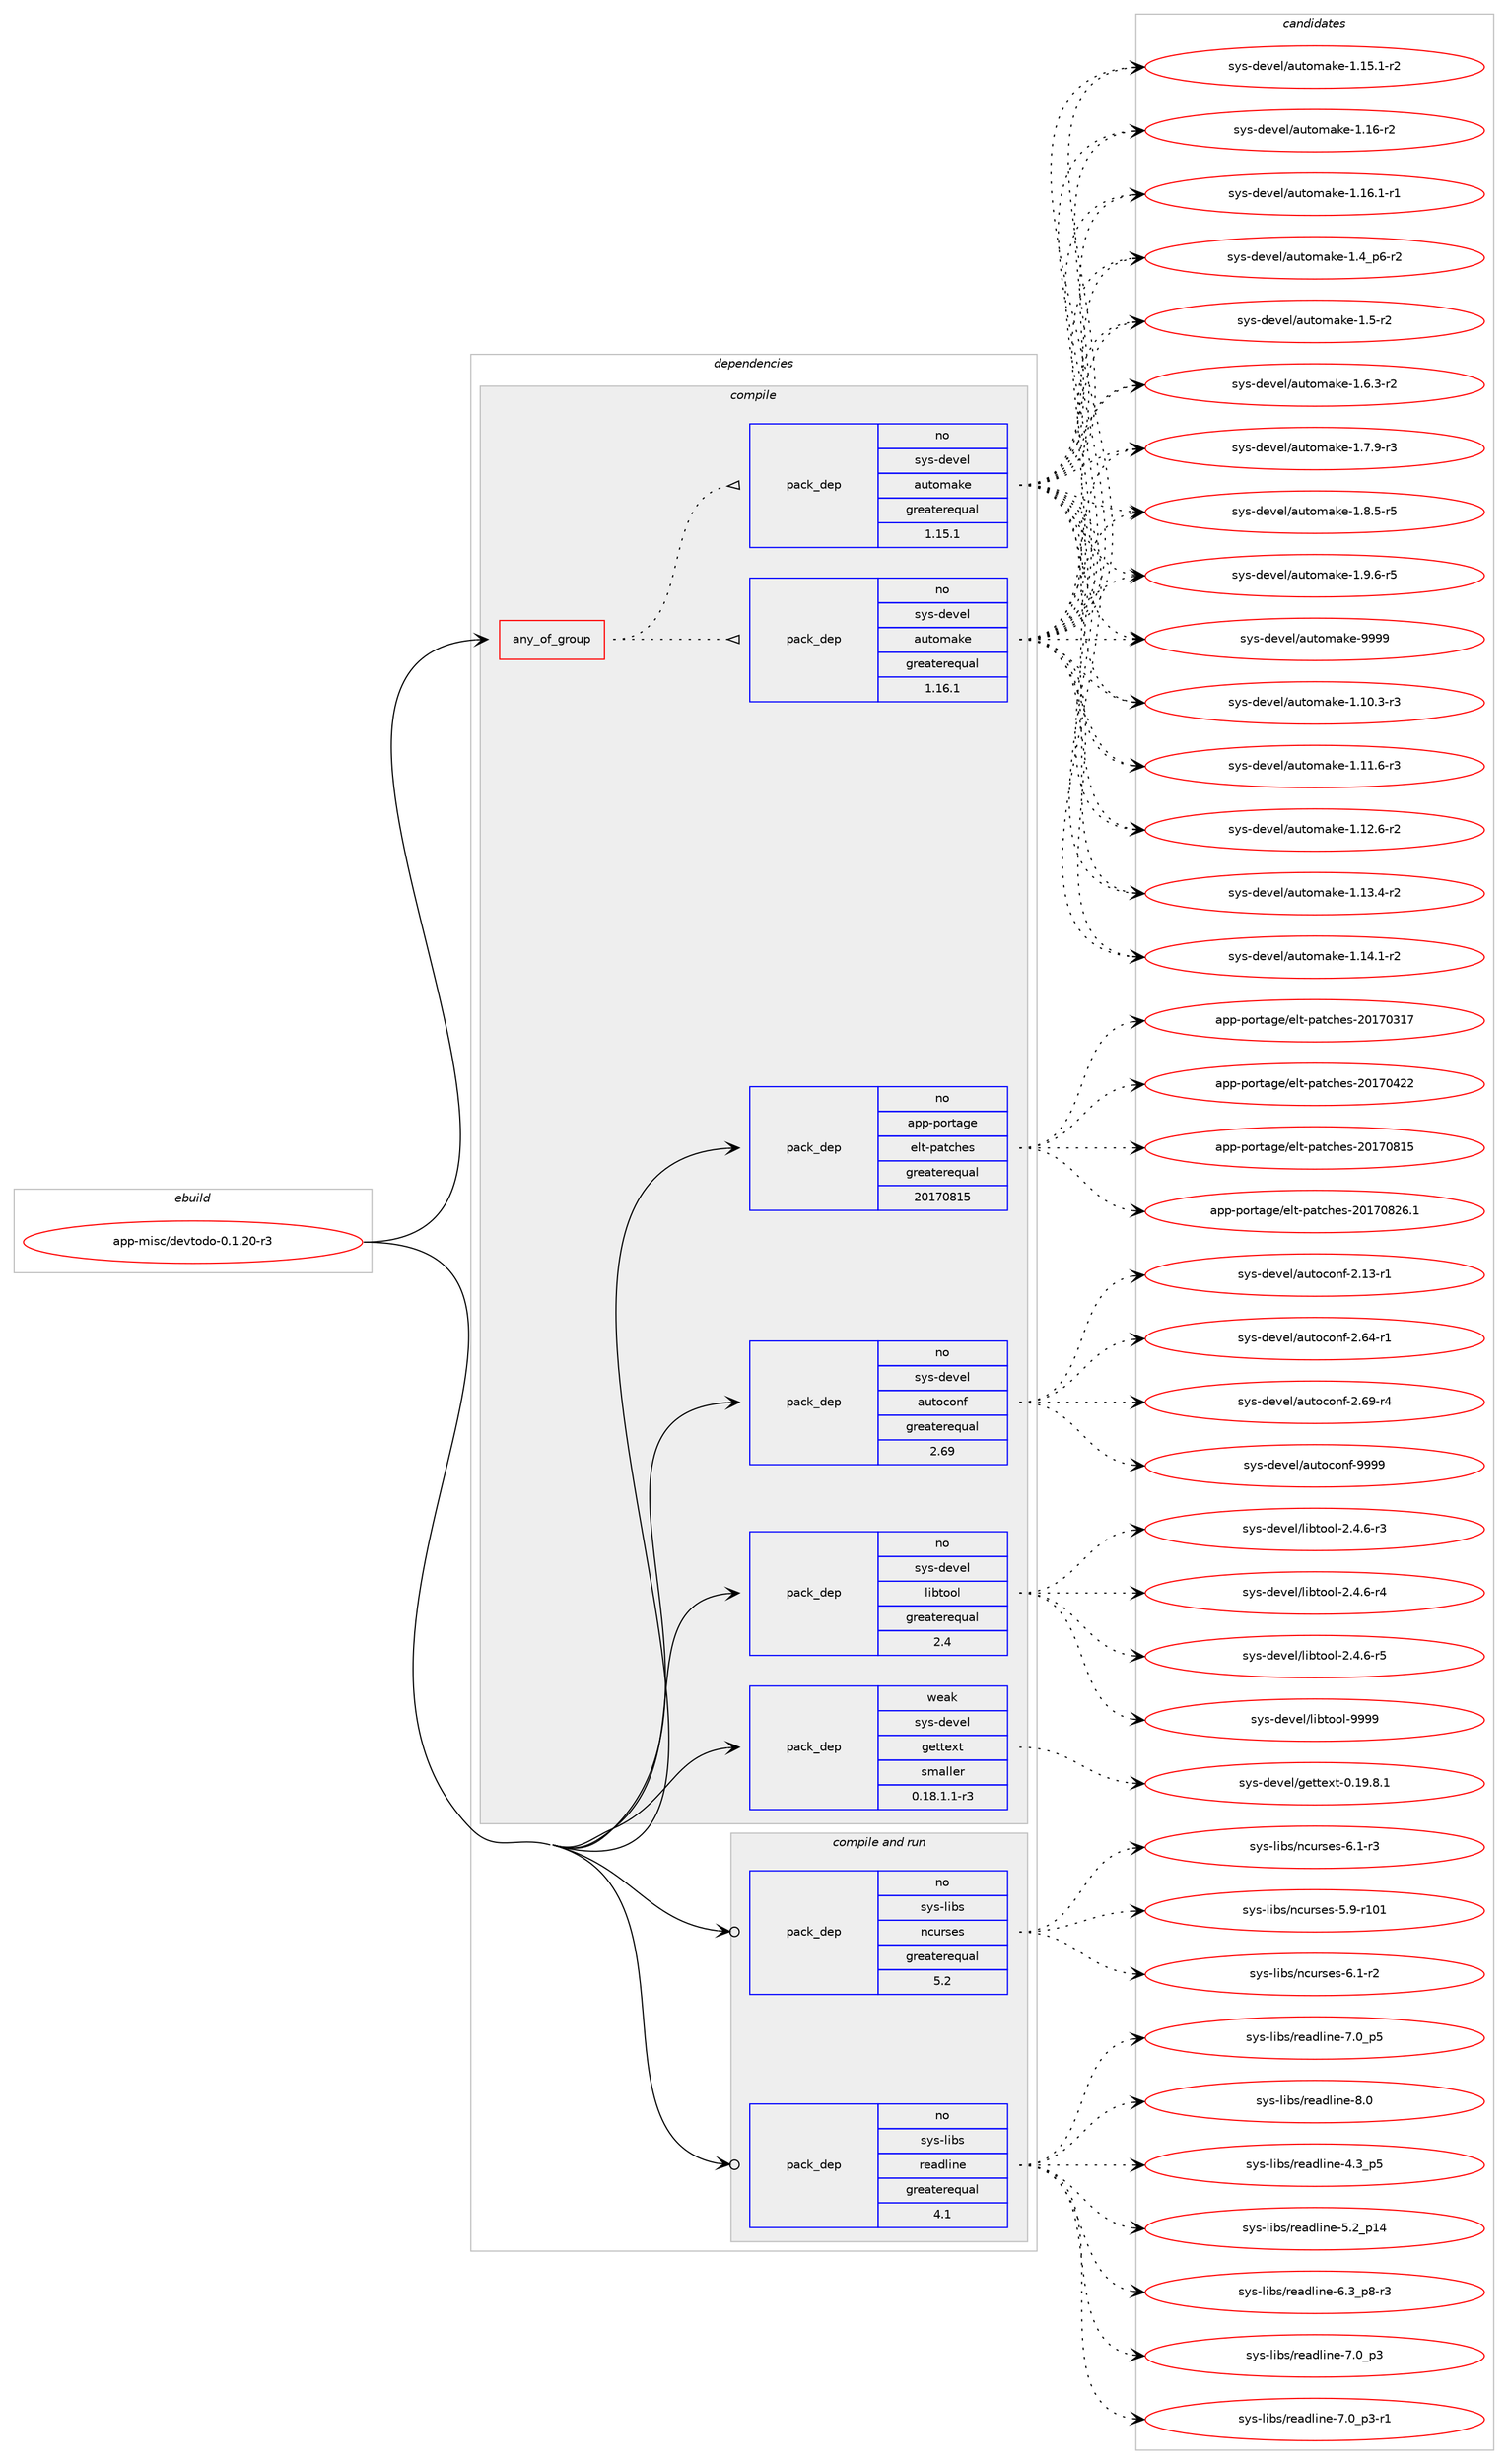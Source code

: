 digraph prolog {

# *************
# Graph options
# *************

newrank=true;
concentrate=true;
compound=true;
graph [rankdir=LR,fontname=Helvetica,fontsize=10,ranksep=1.5];#, ranksep=2.5, nodesep=0.2];
edge  [arrowhead=vee];
node  [fontname=Helvetica,fontsize=10];

# **********
# The ebuild
# **********

subgraph cluster_leftcol {
color=gray;
rank=same;
label=<<i>ebuild</i>>;
id [label="app-misc/devtodo-0.1.20-r3", color=red, width=4, href="../app-misc/devtodo-0.1.20-r3.svg"];
}

# ****************
# The dependencies
# ****************

subgraph cluster_midcol {
color=gray;
label=<<i>dependencies</i>>;
subgraph cluster_compile {
fillcolor="#eeeeee";
style=filled;
label=<<i>compile</i>>;
subgraph any19663 {
dependency1298449 [label=<<TABLE BORDER="0" CELLBORDER="1" CELLSPACING="0" CELLPADDING="4"><TR><TD CELLPADDING="10">any_of_group</TD></TR></TABLE>>, shape=none, color=red];subgraph pack925044 {
dependency1298450 [label=<<TABLE BORDER="0" CELLBORDER="1" CELLSPACING="0" CELLPADDING="4" WIDTH="220"><TR><TD ROWSPAN="6" CELLPADDING="30">pack_dep</TD></TR><TR><TD WIDTH="110">no</TD></TR><TR><TD>sys-devel</TD></TR><TR><TD>automake</TD></TR><TR><TD>greaterequal</TD></TR><TR><TD>1.16.1</TD></TR></TABLE>>, shape=none, color=blue];
}
dependency1298449:e -> dependency1298450:w [weight=20,style="dotted",arrowhead="oinv"];
subgraph pack925045 {
dependency1298451 [label=<<TABLE BORDER="0" CELLBORDER="1" CELLSPACING="0" CELLPADDING="4" WIDTH="220"><TR><TD ROWSPAN="6" CELLPADDING="30">pack_dep</TD></TR><TR><TD WIDTH="110">no</TD></TR><TR><TD>sys-devel</TD></TR><TR><TD>automake</TD></TR><TR><TD>greaterequal</TD></TR><TR><TD>1.15.1</TD></TR></TABLE>>, shape=none, color=blue];
}
dependency1298449:e -> dependency1298451:w [weight=20,style="dotted",arrowhead="oinv"];
}
id:e -> dependency1298449:w [weight=20,style="solid",arrowhead="vee"];
subgraph pack925046 {
dependency1298452 [label=<<TABLE BORDER="0" CELLBORDER="1" CELLSPACING="0" CELLPADDING="4" WIDTH="220"><TR><TD ROWSPAN="6" CELLPADDING="30">pack_dep</TD></TR><TR><TD WIDTH="110">no</TD></TR><TR><TD>app-portage</TD></TR><TR><TD>elt-patches</TD></TR><TR><TD>greaterequal</TD></TR><TR><TD>20170815</TD></TR></TABLE>>, shape=none, color=blue];
}
id:e -> dependency1298452:w [weight=20,style="solid",arrowhead="vee"];
subgraph pack925047 {
dependency1298453 [label=<<TABLE BORDER="0" CELLBORDER="1" CELLSPACING="0" CELLPADDING="4" WIDTH="220"><TR><TD ROWSPAN="6" CELLPADDING="30">pack_dep</TD></TR><TR><TD WIDTH="110">no</TD></TR><TR><TD>sys-devel</TD></TR><TR><TD>autoconf</TD></TR><TR><TD>greaterequal</TD></TR><TR><TD>2.69</TD></TR></TABLE>>, shape=none, color=blue];
}
id:e -> dependency1298453:w [weight=20,style="solid",arrowhead="vee"];
subgraph pack925048 {
dependency1298454 [label=<<TABLE BORDER="0" CELLBORDER="1" CELLSPACING="0" CELLPADDING="4" WIDTH="220"><TR><TD ROWSPAN="6" CELLPADDING="30">pack_dep</TD></TR><TR><TD WIDTH="110">no</TD></TR><TR><TD>sys-devel</TD></TR><TR><TD>libtool</TD></TR><TR><TD>greaterequal</TD></TR><TR><TD>2.4</TD></TR></TABLE>>, shape=none, color=blue];
}
id:e -> dependency1298454:w [weight=20,style="solid",arrowhead="vee"];
subgraph pack925049 {
dependency1298455 [label=<<TABLE BORDER="0" CELLBORDER="1" CELLSPACING="0" CELLPADDING="4" WIDTH="220"><TR><TD ROWSPAN="6" CELLPADDING="30">pack_dep</TD></TR><TR><TD WIDTH="110">weak</TD></TR><TR><TD>sys-devel</TD></TR><TR><TD>gettext</TD></TR><TR><TD>smaller</TD></TR><TR><TD>0.18.1.1-r3</TD></TR></TABLE>>, shape=none, color=blue];
}
id:e -> dependency1298455:w [weight=20,style="solid",arrowhead="vee"];
}
subgraph cluster_compileandrun {
fillcolor="#eeeeee";
style=filled;
label=<<i>compile and run</i>>;
subgraph pack925050 {
dependency1298456 [label=<<TABLE BORDER="0" CELLBORDER="1" CELLSPACING="0" CELLPADDING="4" WIDTH="220"><TR><TD ROWSPAN="6" CELLPADDING="30">pack_dep</TD></TR><TR><TD WIDTH="110">no</TD></TR><TR><TD>sys-libs</TD></TR><TR><TD>ncurses</TD></TR><TR><TD>greaterequal</TD></TR><TR><TD>5.2</TD></TR></TABLE>>, shape=none, color=blue];
}
id:e -> dependency1298456:w [weight=20,style="solid",arrowhead="odotvee"];
subgraph pack925051 {
dependency1298457 [label=<<TABLE BORDER="0" CELLBORDER="1" CELLSPACING="0" CELLPADDING="4" WIDTH="220"><TR><TD ROWSPAN="6" CELLPADDING="30">pack_dep</TD></TR><TR><TD WIDTH="110">no</TD></TR><TR><TD>sys-libs</TD></TR><TR><TD>readline</TD></TR><TR><TD>greaterequal</TD></TR><TR><TD>4.1</TD></TR></TABLE>>, shape=none, color=blue];
}
id:e -> dependency1298457:w [weight=20,style="solid",arrowhead="odotvee"];
}
subgraph cluster_run {
fillcolor="#eeeeee";
style=filled;
label=<<i>run</i>>;
}
}

# **************
# The candidates
# **************

subgraph cluster_choices {
rank=same;
color=gray;
label=<<i>candidates</i>>;

subgraph choice925044 {
color=black;
nodesep=1;
choice11512111545100101118101108479711711611110997107101454946494846514511451 [label="sys-devel/automake-1.10.3-r3", color=red, width=4,href="../sys-devel/automake-1.10.3-r3.svg"];
choice11512111545100101118101108479711711611110997107101454946494946544511451 [label="sys-devel/automake-1.11.6-r3", color=red, width=4,href="../sys-devel/automake-1.11.6-r3.svg"];
choice11512111545100101118101108479711711611110997107101454946495046544511450 [label="sys-devel/automake-1.12.6-r2", color=red, width=4,href="../sys-devel/automake-1.12.6-r2.svg"];
choice11512111545100101118101108479711711611110997107101454946495146524511450 [label="sys-devel/automake-1.13.4-r2", color=red, width=4,href="../sys-devel/automake-1.13.4-r2.svg"];
choice11512111545100101118101108479711711611110997107101454946495246494511450 [label="sys-devel/automake-1.14.1-r2", color=red, width=4,href="../sys-devel/automake-1.14.1-r2.svg"];
choice11512111545100101118101108479711711611110997107101454946495346494511450 [label="sys-devel/automake-1.15.1-r2", color=red, width=4,href="../sys-devel/automake-1.15.1-r2.svg"];
choice1151211154510010111810110847971171161111099710710145494649544511450 [label="sys-devel/automake-1.16-r2", color=red, width=4,href="../sys-devel/automake-1.16-r2.svg"];
choice11512111545100101118101108479711711611110997107101454946495446494511449 [label="sys-devel/automake-1.16.1-r1", color=red, width=4,href="../sys-devel/automake-1.16.1-r1.svg"];
choice115121115451001011181011084797117116111109971071014549465295112544511450 [label="sys-devel/automake-1.4_p6-r2", color=red, width=4,href="../sys-devel/automake-1.4_p6-r2.svg"];
choice11512111545100101118101108479711711611110997107101454946534511450 [label="sys-devel/automake-1.5-r2", color=red, width=4,href="../sys-devel/automake-1.5-r2.svg"];
choice115121115451001011181011084797117116111109971071014549465446514511450 [label="sys-devel/automake-1.6.3-r2", color=red, width=4,href="../sys-devel/automake-1.6.3-r2.svg"];
choice115121115451001011181011084797117116111109971071014549465546574511451 [label="sys-devel/automake-1.7.9-r3", color=red, width=4,href="../sys-devel/automake-1.7.9-r3.svg"];
choice115121115451001011181011084797117116111109971071014549465646534511453 [label="sys-devel/automake-1.8.5-r5", color=red, width=4,href="../sys-devel/automake-1.8.5-r5.svg"];
choice115121115451001011181011084797117116111109971071014549465746544511453 [label="sys-devel/automake-1.9.6-r5", color=red, width=4,href="../sys-devel/automake-1.9.6-r5.svg"];
choice115121115451001011181011084797117116111109971071014557575757 [label="sys-devel/automake-9999", color=red, width=4,href="../sys-devel/automake-9999.svg"];
dependency1298450:e -> choice11512111545100101118101108479711711611110997107101454946494846514511451:w [style=dotted,weight="100"];
dependency1298450:e -> choice11512111545100101118101108479711711611110997107101454946494946544511451:w [style=dotted,weight="100"];
dependency1298450:e -> choice11512111545100101118101108479711711611110997107101454946495046544511450:w [style=dotted,weight="100"];
dependency1298450:e -> choice11512111545100101118101108479711711611110997107101454946495146524511450:w [style=dotted,weight="100"];
dependency1298450:e -> choice11512111545100101118101108479711711611110997107101454946495246494511450:w [style=dotted,weight="100"];
dependency1298450:e -> choice11512111545100101118101108479711711611110997107101454946495346494511450:w [style=dotted,weight="100"];
dependency1298450:e -> choice1151211154510010111810110847971171161111099710710145494649544511450:w [style=dotted,weight="100"];
dependency1298450:e -> choice11512111545100101118101108479711711611110997107101454946495446494511449:w [style=dotted,weight="100"];
dependency1298450:e -> choice115121115451001011181011084797117116111109971071014549465295112544511450:w [style=dotted,weight="100"];
dependency1298450:e -> choice11512111545100101118101108479711711611110997107101454946534511450:w [style=dotted,weight="100"];
dependency1298450:e -> choice115121115451001011181011084797117116111109971071014549465446514511450:w [style=dotted,weight="100"];
dependency1298450:e -> choice115121115451001011181011084797117116111109971071014549465546574511451:w [style=dotted,weight="100"];
dependency1298450:e -> choice115121115451001011181011084797117116111109971071014549465646534511453:w [style=dotted,weight="100"];
dependency1298450:e -> choice115121115451001011181011084797117116111109971071014549465746544511453:w [style=dotted,weight="100"];
dependency1298450:e -> choice115121115451001011181011084797117116111109971071014557575757:w [style=dotted,weight="100"];
}
subgraph choice925045 {
color=black;
nodesep=1;
choice11512111545100101118101108479711711611110997107101454946494846514511451 [label="sys-devel/automake-1.10.3-r3", color=red, width=4,href="../sys-devel/automake-1.10.3-r3.svg"];
choice11512111545100101118101108479711711611110997107101454946494946544511451 [label="sys-devel/automake-1.11.6-r3", color=red, width=4,href="../sys-devel/automake-1.11.6-r3.svg"];
choice11512111545100101118101108479711711611110997107101454946495046544511450 [label="sys-devel/automake-1.12.6-r2", color=red, width=4,href="../sys-devel/automake-1.12.6-r2.svg"];
choice11512111545100101118101108479711711611110997107101454946495146524511450 [label="sys-devel/automake-1.13.4-r2", color=red, width=4,href="../sys-devel/automake-1.13.4-r2.svg"];
choice11512111545100101118101108479711711611110997107101454946495246494511450 [label="sys-devel/automake-1.14.1-r2", color=red, width=4,href="../sys-devel/automake-1.14.1-r2.svg"];
choice11512111545100101118101108479711711611110997107101454946495346494511450 [label="sys-devel/automake-1.15.1-r2", color=red, width=4,href="../sys-devel/automake-1.15.1-r2.svg"];
choice1151211154510010111810110847971171161111099710710145494649544511450 [label="sys-devel/automake-1.16-r2", color=red, width=4,href="../sys-devel/automake-1.16-r2.svg"];
choice11512111545100101118101108479711711611110997107101454946495446494511449 [label="sys-devel/automake-1.16.1-r1", color=red, width=4,href="../sys-devel/automake-1.16.1-r1.svg"];
choice115121115451001011181011084797117116111109971071014549465295112544511450 [label="sys-devel/automake-1.4_p6-r2", color=red, width=4,href="../sys-devel/automake-1.4_p6-r2.svg"];
choice11512111545100101118101108479711711611110997107101454946534511450 [label="sys-devel/automake-1.5-r2", color=red, width=4,href="../sys-devel/automake-1.5-r2.svg"];
choice115121115451001011181011084797117116111109971071014549465446514511450 [label="sys-devel/automake-1.6.3-r2", color=red, width=4,href="../sys-devel/automake-1.6.3-r2.svg"];
choice115121115451001011181011084797117116111109971071014549465546574511451 [label="sys-devel/automake-1.7.9-r3", color=red, width=4,href="../sys-devel/automake-1.7.9-r3.svg"];
choice115121115451001011181011084797117116111109971071014549465646534511453 [label="sys-devel/automake-1.8.5-r5", color=red, width=4,href="../sys-devel/automake-1.8.5-r5.svg"];
choice115121115451001011181011084797117116111109971071014549465746544511453 [label="sys-devel/automake-1.9.6-r5", color=red, width=4,href="../sys-devel/automake-1.9.6-r5.svg"];
choice115121115451001011181011084797117116111109971071014557575757 [label="sys-devel/automake-9999", color=red, width=4,href="../sys-devel/automake-9999.svg"];
dependency1298451:e -> choice11512111545100101118101108479711711611110997107101454946494846514511451:w [style=dotted,weight="100"];
dependency1298451:e -> choice11512111545100101118101108479711711611110997107101454946494946544511451:w [style=dotted,weight="100"];
dependency1298451:e -> choice11512111545100101118101108479711711611110997107101454946495046544511450:w [style=dotted,weight="100"];
dependency1298451:e -> choice11512111545100101118101108479711711611110997107101454946495146524511450:w [style=dotted,weight="100"];
dependency1298451:e -> choice11512111545100101118101108479711711611110997107101454946495246494511450:w [style=dotted,weight="100"];
dependency1298451:e -> choice11512111545100101118101108479711711611110997107101454946495346494511450:w [style=dotted,weight="100"];
dependency1298451:e -> choice1151211154510010111810110847971171161111099710710145494649544511450:w [style=dotted,weight="100"];
dependency1298451:e -> choice11512111545100101118101108479711711611110997107101454946495446494511449:w [style=dotted,weight="100"];
dependency1298451:e -> choice115121115451001011181011084797117116111109971071014549465295112544511450:w [style=dotted,weight="100"];
dependency1298451:e -> choice11512111545100101118101108479711711611110997107101454946534511450:w [style=dotted,weight="100"];
dependency1298451:e -> choice115121115451001011181011084797117116111109971071014549465446514511450:w [style=dotted,weight="100"];
dependency1298451:e -> choice115121115451001011181011084797117116111109971071014549465546574511451:w [style=dotted,weight="100"];
dependency1298451:e -> choice115121115451001011181011084797117116111109971071014549465646534511453:w [style=dotted,weight="100"];
dependency1298451:e -> choice115121115451001011181011084797117116111109971071014549465746544511453:w [style=dotted,weight="100"];
dependency1298451:e -> choice115121115451001011181011084797117116111109971071014557575757:w [style=dotted,weight="100"];
}
subgraph choice925046 {
color=black;
nodesep=1;
choice97112112451121111141169710310147101108116451129711699104101115455048495548514955 [label="app-portage/elt-patches-20170317", color=red, width=4,href="../app-portage/elt-patches-20170317.svg"];
choice97112112451121111141169710310147101108116451129711699104101115455048495548525050 [label="app-portage/elt-patches-20170422", color=red, width=4,href="../app-portage/elt-patches-20170422.svg"];
choice97112112451121111141169710310147101108116451129711699104101115455048495548564953 [label="app-portage/elt-patches-20170815", color=red, width=4,href="../app-portage/elt-patches-20170815.svg"];
choice971121124511211111411697103101471011081164511297116991041011154550484955485650544649 [label="app-portage/elt-patches-20170826.1", color=red, width=4,href="../app-portage/elt-patches-20170826.1.svg"];
dependency1298452:e -> choice97112112451121111141169710310147101108116451129711699104101115455048495548514955:w [style=dotted,weight="100"];
dependency1298452:e -> choice97112112451121111141169710310147101108116451129711699104101115455048495548525050:w [style=dotted,weight="100"];
dependency1298452:e -> choice97112112451121111141169710310147101108116451129711699104101115455048495548564953:w [style=dotted,weight="100"];
dependency1298452:e -> choice971121124511211111411697103101471011081164511297116991041011154550484955485650544649:w [style=dotted,weight="100"];
}
subgraph choice925047 {
color=black;
nodesep=1;
choice1151211154510010111810110847971171161119911111010245504649514511449 [label="sys-devel/autoconf-2.13-r1", color=red, width=4,href="../sys-devel/autoconf-2.13-r1.svg"];
choice1151211154510010111810110847971171161119911111010245504654524511449 [label="sys-devel/autoconf-2.64-r1", color=red, width=4,href="../sys-devel/autoconf-2.64-r1.svg"];
choice1151211154510010111810110847971171161119911111010245504654574511452 [label="sys-devel/autoconf-2.69-r4", color=red, width=4,href="../sys-devel/autoconf-2.69-r4.svg"];
choice115121115451001011181011084797117116111991111101024557575757 [label="sys-devel/autoconf-9999", color=red, width=4,href="../sys-devel/autoconf-9999.svg"];
dependency1298453:e -> choice1151211154510010111810110847971171161119911111010245504649514511449:w [style=dotted,weight="100"];
dependency1298453:e -> choice1151211154510010111810110847971171161119911111010245504654524511449:w [style=dotted,weight="100"];
dependency1298453:e -> choice1151211154510010111810110847971171161119911111010245504654574511452:w [style=dotted,weight="100"];
dependency1298453:e -> choice115121115451001011181011084797117116111991111101024557575757:w [style=dotted,weight="100"];
}
subgraph choice925048 {
color=black;
nodesep=1;
choice1151211154510010111810110847108105981161111111084550465246544511451 [label="sys-devel/libtool-2.4.6-r3", color=red, width=4,href="../sys-devel/libtool-2.4.6-r3.svg"];
choice1151211154510010111810110847108105981161111111084550465246544511452 [label="sys-devel/libtool-2.4.6-r4", color=red, width=4,href="../sys-devel/libtool-2.4.6-r4.svg"];
choice1151211154510010111810110847108105981161111111084550465246544511453 [label="sys-devel/libtool-2.4.6-r5", color=red, width=4,href="../sys-devel/libtool-2.4.6-r5.svg"];
choice1151211154510010111810110847108105981161111111084557575757 [label="sys-devel/libtool-9999", color=red, width=4,href="../sys-devel/libtool-9999.svg"];
dependency1298454:e -> choice1151211154510010111810110847108105981161111111084550465246544511451:w [style=dotted,weight="100"];
dependency1298454:e -> choice1151211154510010111810110847108105981161111111084550465246544511452:w [style=dotted,weight="100"];
dependency1298454:e -> choice1151211154510010111810110847108105981161111111084550465246544511453:w [style=dotted,weight="100"];
dependency1298454:e -> choice1151211154510010111810110847108105981161111111084557575757:w [style=dotted,weight="100"];
}
subgraph choice925049 {
color=black;
nodesep=1;
choice1151211154510010111810110847103101116116101120116454846495746564649 [label="sys-devel/gettext-0.19.8.1", color=red, width=4,href="../sys-devel/gettext-0.19.8.1.svg"];
dependency1298455:e -> choice1151211154510010111810110847103101116116101120116454846495746564649:w [style=dotted,weight="100"];
}
subgraph choice925050 {
color=black;
nodesep=1;
choice115121115451081059811547110991171141151011154553465745114494849 [label="sys-libs/ncurses-5.9-r101", color=red, width=4,href="../sys-libs/ncurses-5.9-r101.svg"];
choice11512111545108105981154711099117114115101115455446494511450 [label="sys-libs/ncurses-6.1-r2", color=red, width=4,href="../sys-libs/ncurses-6.1-r2.svg"];
choice11512111545108105981154711099117114115101115455446494511451 [label="sys-libs/ncurses-6.1-r3", color=red, width=4,href="../sys-libs/ncurses-6.1-r3.svg"];
dependency1298456:e -> choice115121115451081059811547110991171141151011154553465745114494849:w [style=dotted,weight="100"];
dependency1298456:e -> choice11512111545108105981154711099117114115101115455446494511450:w [style=dotted,weight="100"];
dependency1298456:e -> choice11512111545108105981154711099117114115101115455446494511451:w [style=dotted,weight="100"];
}
subgraph choice925051 {
color=black;
nodesep=1;
choice11512111545108105981154711410197100108105110101455246519511253 [label="sys-libs/readline-4.3_p5", color=red, width=4,href="../sys-libs/readline-4.3_p5.svg"];
choice1151211154510810598115471141019710010810511010145534650951124952 [label="sys-libs/readline-5.2_p14", color=red, width=4,href="../sys-libs/readline-5.2_p14.svg"];
choice115121115451081059811547114101971001081051101014554465195112564511451 [label="sys-libs/readline-6.3_p8-r3", color=red, width=4,href="../sys-libs/readline-6.3_p8-r3.svg"];
choice11512111545108105981154711410197100108105110101455546489511251 [label="sys-libs/readline-7.0_p3", color=red, width=4,href="../sys-libs/readline-7.0_p3.svg"];
choice115121115451081059811547114101971001081051101014555464895112514511449 [label="sys-libs/readline-7.0_p3-r1", color=red, width=4,href="../sys-libs/readline-7.0_p3-r1.svg"];
choice11512111545108105981154711410197100108105110101455546489511253 [label="sys-libs/readline-7.0_p5", color=red, width=4,href="../sys-libs/readline-7.0_p5.svg"];
choice1151211154510810598115471141019710010810511010145564648 [label="sys-libs/readline-8.0", color=red, width=4,href="../sys-libs/readline-8.0.svg"];
dependency1298457:e -> choice11512111545108105981154711410197100108105110101455246519511253:w [style=dotted,weight="100"];
dependency1298457:e -> choice1151211154510810598115471141019710010810511010145534650951124952:w [style=dotted,weight="100"];
dependency1298457:e -> choice115121115451081059811547114101971001081051101014554465195112564511451:w [style=dotted,weight="100"];
dependency1298457:e -> choice11512111545108105981154711410197100108105110101455546489511251:w [style=dotted,weight="100"];
dependency1298457:e -> choice115121115451081059811547114101971001081051101014555464895112514511449:w [style=dotted,weight="100"];
dependency1298457:e -> choice11512111545108105981154711410197100108105110101455546489511253:w [style=dotted,weight="100"];
dependency1298457:e -> choice1151211154510810598115471141019710010810511010145564648:w [style=dotted,weight="100"];
}
}

}
